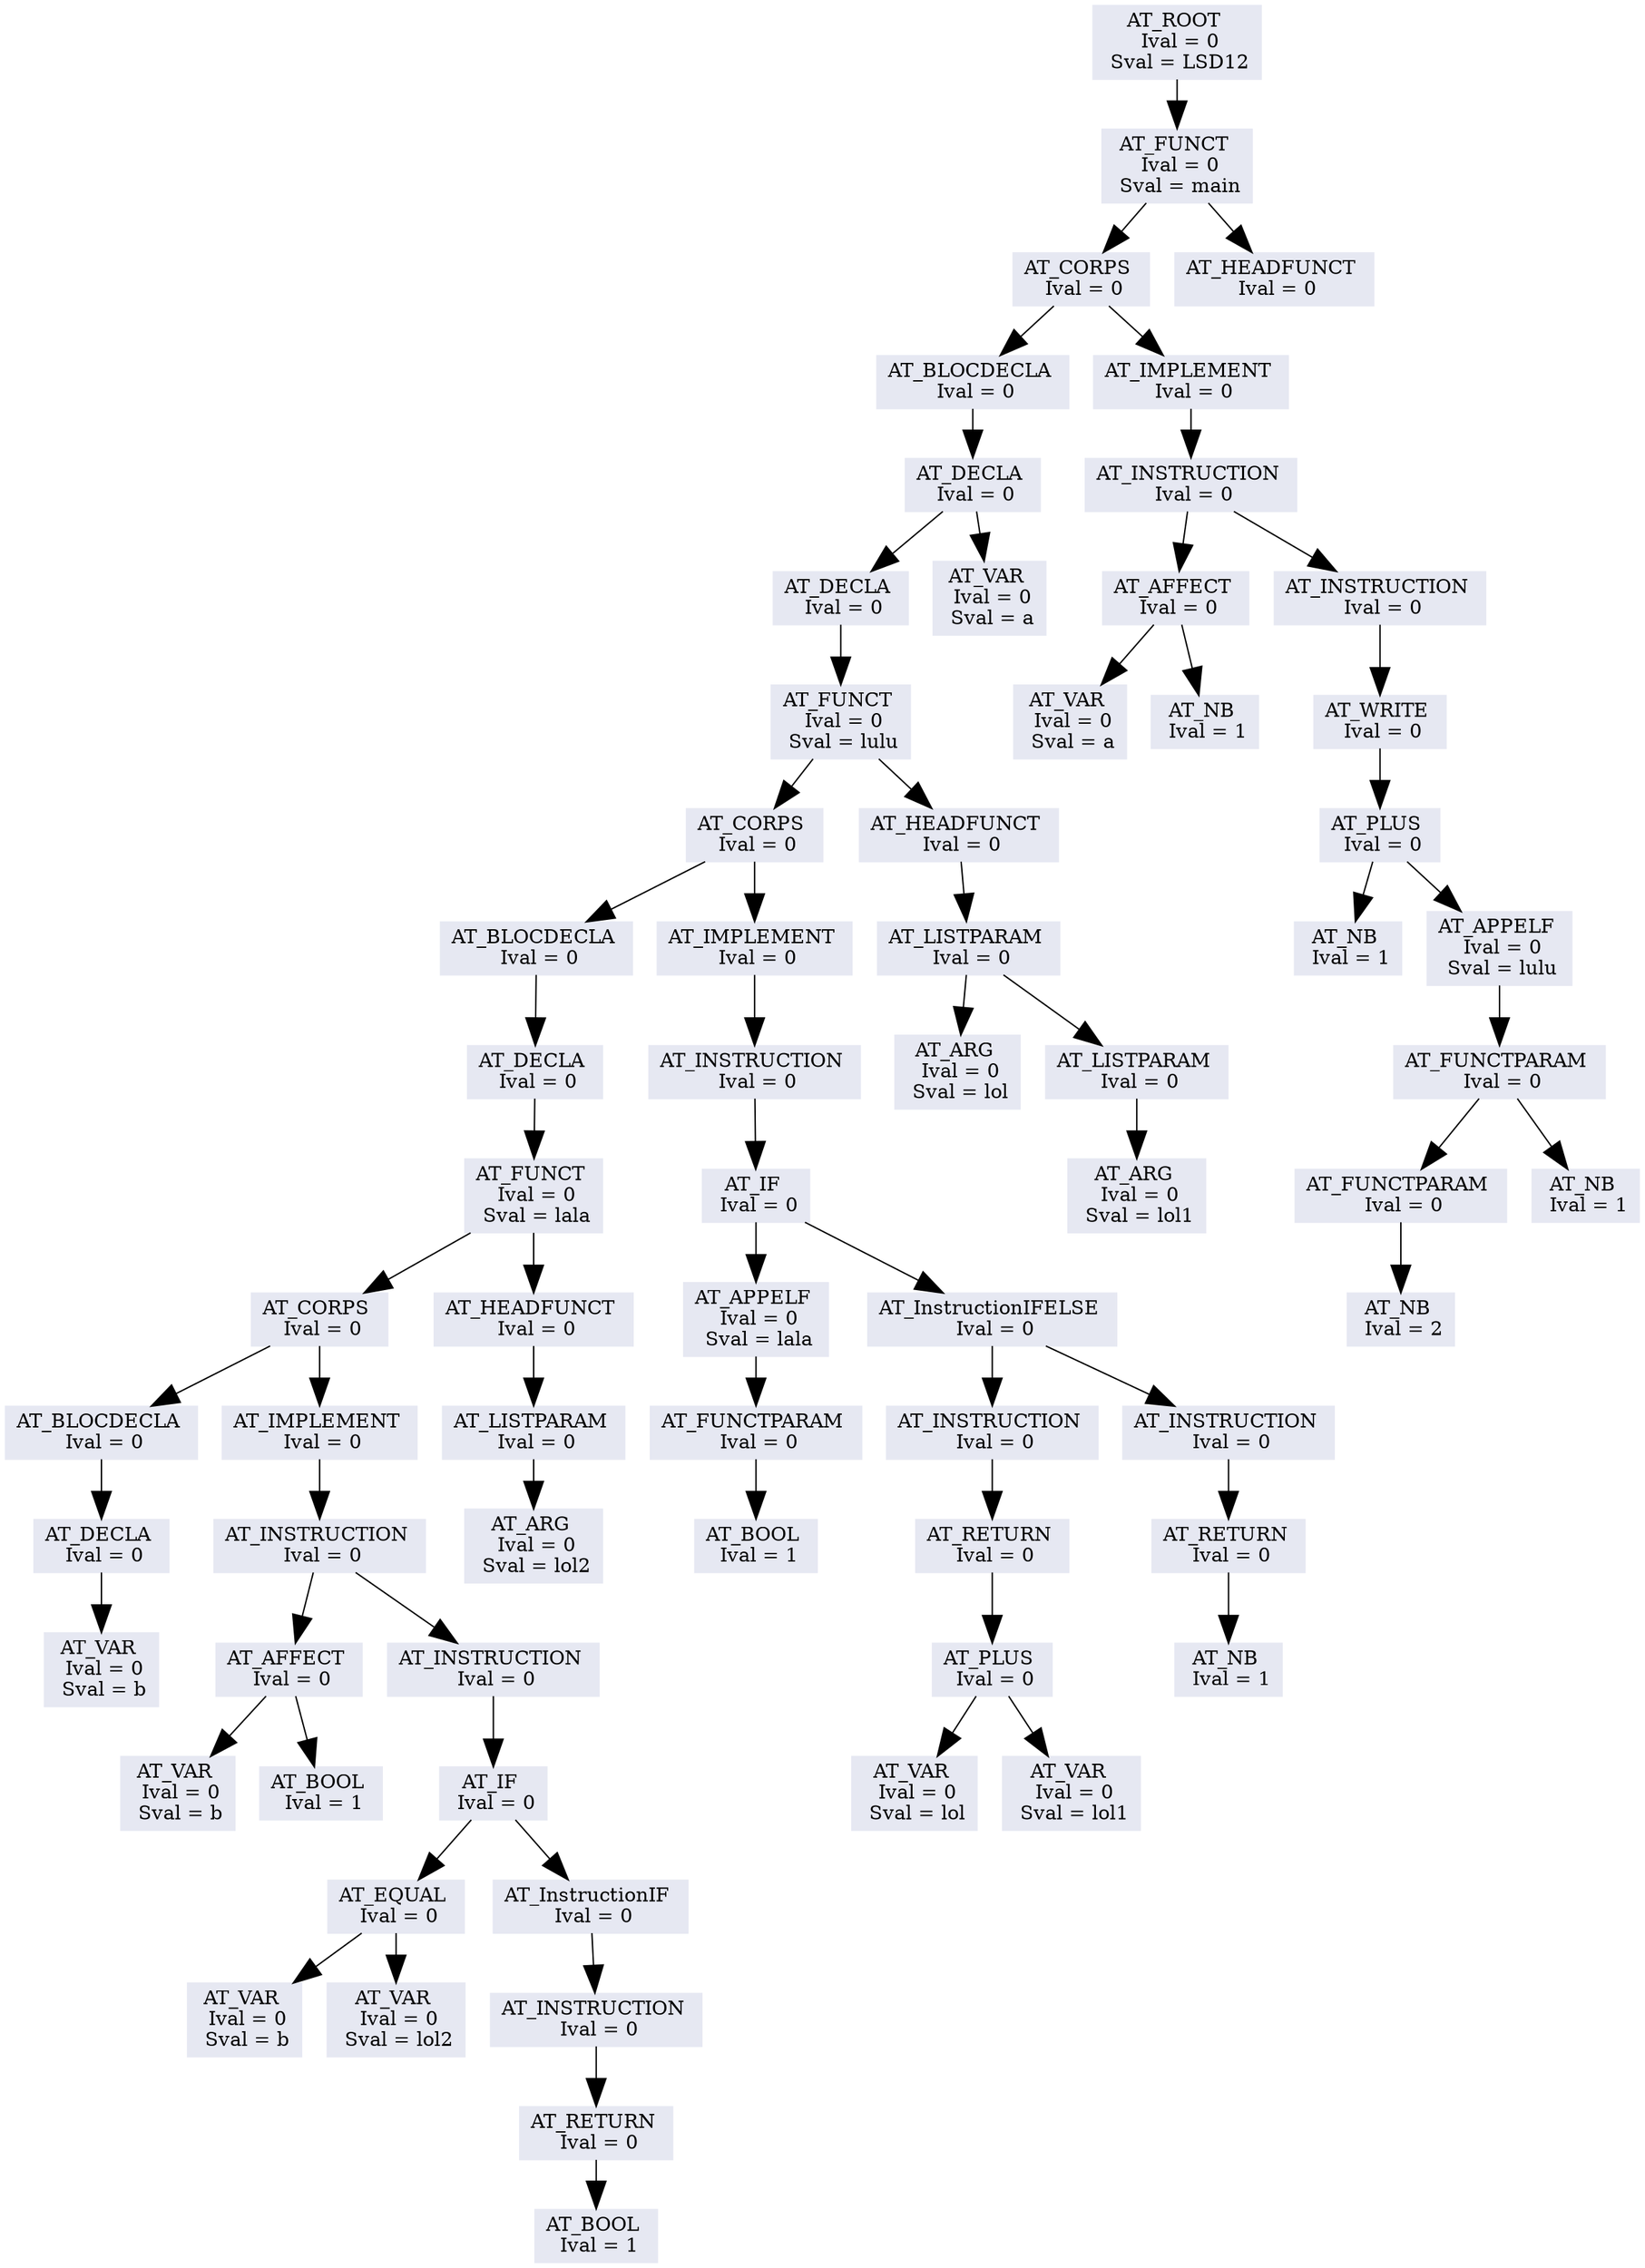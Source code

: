 //dot -Tjpg -oArbreGraph.jpg ArbreGraph.dot
digraph LSD12{
	bgcolor=white
	node [color="#9DACBF", fontcolor="#000000", style=filled];
	edge [arrowsize=2, color="#000000"];

// A remplacer avec ce qu'il y a entre ";*** BEGIN printTreeGraphViz(..) +locations ***" et ";*** END printTreeGraphViz(..) +locations ***"

"0x91829c8";
"0x91829c8"[shape=box, color="#e6e8f2", fontcolor="#000000",label="AT_ROOT \n Ival = 0\n Sval = LSD12"];
"0x91829c8" -> "0x91829a8";
"0x91829a8"[shape=box, color="#e6e8f2", fontcolor="#000000",label="AT_FUNCT \n Ival = 0\n Sval = main"];
"0x91829a8" -> "0x9182988";
"0x91829a8" -> "0x9182078";
"0x9182988"[shape=box, color="#e6e8f2", fontcolor="#000000",label="AT_CORPS \n Ival = 0"];
"0x9182988" -> "0x9182788";
"0x9182988" -> "0x9182968";
"0x9182788"[shape=box, color="#e6e8f2", fontcolor="#000000",label="AT_BLOCDECLA \n Ival = 0"];
"0x9182788" -> "0x9182768";
"0x9182768"[shape=box, color="#e6e8f2", fontcolor="#000000",label="AT_DECLA \n Ival = 0"];
"0x9182768" -> "0x9182748";
"0x9182768" -> "0x91820a8";
"0x9182748"[shape=box, color="#e6e8f2", fontcolor="#000000",label="AT_DECLA \n Ival = 0"];
"0x9182748" -> "0x9182728";
"0x9182728"[shape=box, color="#e6e8f2", fontcolor="#000000",label="AT_FUNCT \n Ival = 0\n Sval = lulu"];
"0x9182728" -> "0x9182708";
"0x9182728" -> "0x9182178";
"0x9182708"[shape=box, color="#e6e8f2", fontcolor="#000000",label="AT_CORPS \n Ival = 0"];
"0x9182708" -> "0x91824d8";
"0x9182708" -> "0x91826e8";
"0x91824d8"[shape=box, color="#e6e8f2", fontcolor="#000000",label="AT_BLOCDECLA \n Ival = 0"];
"0x91824d8" -> "0x91824b8";
"0x91824b8"[shape=box, color="#e6e8f2", fontcolor="#000000",label="AT_DECLA \n Ival = 0"];
"0x91824b8" -> "0x9182498";
"0x9182498"[shape=box, color="#e6e8f2", fontcolor="#000000",label="AT_FUNCT \n Ival = 0\n Sval = lala"];
"0x9182498" -> "0x9182478";
"0x9182498" -> "0x91821f8";
"0x9182478"[shape=box, color="#e6e8f2", fontcolor="#000000",label="AT_CORPS \n Ival = 0"];
"0x9182478" -> "0x9182268";
"0x9182478" -> "0x9182458";
"0x9182268"[shape=box, color="#e6e8f2", fontcolor="#000000",label="AT_BLOCDECLA \n Ival = 0"];
"0x9182268" -> "0x9182248";
"0x9182248"[shape=box, color="#e6e8f2", fontcolor="#000000",label="AT_DECLA \n Ival = 0"];
"0x9182248" -> "0x9182228";
"0x9182228"[shape=box, color="#e6e8f2", fontcolor="#000000",label="AT_VAR \n Ival = 0\n Sval = b"];
"0x9182458"[shape=box, color="#e6e8f2", fontcolor="#000000",label="AT_IMPLEMENT \n Ival = 0"];
"0x9182458" -> "0x9182438";
"0x9182438"[shape=box, color="#e6e8f2", fontcolor="#000000",label="AT_INSTRUCTION \n Ival = 0"];
"0x9182438" -> "0x91822d8";
"0x9182438" -> "0x9182418";
"0x91822d8"[shape=box, color="#e6e8f2", fontcolor="#000000",label="AT_AFFECT \n Ival = 0"];
"0x91822d8" -> "0x9182298";
"0x91822d8" -> "0x91822b8";
"0x9182298"[shape=box, color="#e6e8f2", fontcolor="#000000",label="AT_VAR \n Ival = 0\n Sval = b"];
"0x91822b8"[shape=box, color="#e6e8f2", fontcolor="#000000",label="AT_BOOL \n Ival = 1"];
"0x9182418"[shape=box, color="#e6e8f2", fontcolor="#000000",label="AT_INSTRUCTION \n Ival = 0"];
"0x9182418" -> "0x91823f8";
"0x91823f8"[shape=box, color="#e6e8f2", fontcolor="#000000",label="AT_IF \n Ival = 0"];
"0x91823f8" -> "0x9182358";
"0x91823f8" -> "0x91823d8";
"0x9182358"[shape=box, color="#e6e8f2", fontcolor="#000000",label="AT_EQUAL \n Ival = 0"];
"0x9182358" -> "0x9182308";
"0x9182358" -> "0x9182338";
"0x9182308"[shape=box, color="#e6e8f2", fontcolor="#000000",label="AT_VAR \n Ival = 0\n Sval = b"];
"0x9182338"[shape=box, color="#e6e8f2", fontcolor="#000000",label="AT_VAR \n Ival = 0\n Sval = lol2"];
"0x91823d8"[shape=box, color="#e6e8f2", fontcolor="#000000",label="AT_InstructionIF \n Ival = 0"];
"0x91823d8" -> "0x91823b8";
"0x91823b8"[shape=box, color="#e6e8f2", fontcolor="#000000",label="AT_INSTRUCTION \n Ival = 0"];
"0x91823b8" -> "0x9182398";
"0x9182398"[shape=box, color="#e6e8f2", fontcolor="#000000",label="AT_RETURN \n Ival = 0"];
"0x9182398" -> "0x9182378";
"0x9182378"[shape=box, color="#e6e8f2", fontcolor="#000000",label="AT_BOOL \n Ival = 1"];
"0x91821f8"[shape=box, color="#e6e8f2", fontcolor="#000000",label="AT_HEADFUNCT \n Ival = 0"];
"0x91821f8" -> "0x91821d8";
"0x91821d8"[shape=box, color="#e6e8f2", fontcolor="#000000",label="AT_LISTPARAM \n Ival = 0"];
"0x91821d8" -> "0x91821b8";
"0x91821b8"[shape=box, color="#e6e8f2", fontcolor="#000000",label="AT_ARG \n Ival = 0\n Sval = lol2"];
"0x91826e8"[shape=box, color="#e6e8f2", fontcolor="#000000",label="AT_IMPLEMENT \n Ival = 0"];
"0x91826e8" -> "0x91826c8";
"0x91826c8"[shape=box, color="#e6e8f2", fontcolor="#000000",label="AT_INSTRUCTION \n Ival = 0"];
"0x91826c8" -> "0x91826a8";
"0x91826a8"[shape=box, color="#e6e8f2", fontcolor="#000000",label="AT_IF \n Ival = 0"];
"0x91826a8" -> "0x9182548";
"0x91826a8" -> "0x9182688";
"0x9182548"[shape=box, color="#e6e8f2", fontcolor="#000000",label="AT_APPELF \n Ival = 0\n Sval = lala"];
"0x9182548" -> "0x9182528";
"0x9182528"[shape=box, color="#e6e8f2", fontcolor="#000000",label="AT_FUNCTPARAM \n Ival = 0"];
"0x9182528" -> "0x9182508";
"0x9182508"[shape=box, color="#e6e8f2", fontcolor="#000000",label="AT_BOOL \n Ival = 1"];
"0x9182688"[shape=box, color="#e6e8f2", fontcolor="#000000",label="AT_InstructionIFELSE \n Ival = 0"];
"0x9182688" -> "0x9182608";
"0x9182688" -> "0x9182668";
"0x9182608"[shape=box, color="#e6e8f2", fontcolor="#000000",label="AT_INSTRUCTION \n Ival = 0"];
"0x9182608" -> "0x91825e8";
"0x91825e8"[shape=box, color="#e6e8f2", fontcolor="#000000",label="AT_RETURN \n Ival = 0"];
"0x91825e8" -> "0x91825c8";
"0x91825c8"[shape=box, color="#e6e8f2", fontcolor="#000000",label="AT_PLUS \n Ival = 0"];
"0x91825c8" -> "0x9182578";
"0x91825c8" -> "0x91825a8";
"0x9182578"[shape=box, color="#e6e8f2", fontcolor="#000000",label="AT_VAR \n Ival = 0\n Sval = lol"];
"0x91825a8"[shape=box, color="#e6e8f2", fontcolor="#000000",label="AT_VAR \n Ival = 0\n Sval = lol1"];
"0x9182668"[shape=box, color="#e6e8f2", fontcolor="#000000",label="AT_INSTRUCTION \n Ival = 0"];
"0x9182668" -> "0x9182648";
"0x9182648"[shape=box, color="#e6e8f2", fontcolor="#000000",label="AT_RETURN \n Ival = 0"];
"0x9182648" -> "0x9182628";
"0x9182628"[shape=box, color="#e6e8f2", fontcolor="#000000",label="AT_NB \n Ival = 1"];
"0x9182178"[shape=box, color="#e6e8f2", fontcolor="#000000",label="AT_HEADFUNCT \n Ival = 0"];
"0x9182178" -> "0x9182158";
"0x9182158"[shape=box, color="#e6e8f2", fontcolor="#000000",label="AT_LISTPARAM \n Ival = 0"];
"0x9182158" -> "0x91820e8";
"0x9182158" -> "0x9182138";
"0x91820e8"[shape=box, color="#e6e8f2", fontcolor="#000000",label="AT_ARG \n Ival = 0\n Sval = lol"];
"0x9182138"[shape=box, color="#e6e8f2", fontcolor="#000000",label="AT_LISTPARAM \n Ival = 0"];
"0x9182138" -> "0x9182118";
"0x9182118"[shape=box, color="#e6e8f2", fontcolor="#000000",label="AT_ARG \n Ival = 0\n Sval = lol1"];
"0x91820a8"[shape=box, color="#e6e8f2", fontcolor="#000000",label="AT_VAR \n Ival = 0\n Sval = a"];
"0x9182968"[shape=box, color="#e6e8f2", fontcolor="#000000",label="AT_IMPLEMENT \n Ival = 0"];
"0x9182968" -> "0x9182948";
"0x9182948"[shape=box, color="#e6e8f2", fontcolor="#000000",label="AT_INSTRUCTION \n Ival = 0"];
"0x9182948" -> "0x91827f8";
"0x9182948" -> "0x9182928";
"0x91827f8"[shape=box, color="#e6e8f2", fontcolor="#000000",label="AT_AFFECT \n Ival = 0"];
"0x91827f8" -> "0x91827b8";
"0x91827f8" -> "0x91827d8";
"0x91827b8"[shape=box, color="#e6e8f2", fontcolor="#000000",label="AT_VAR \n Ival = 0\n Sval = a"];
"0x91827d8"[shape=box, color="#e6e8f2", fontcolor="#000000",label="AT_NB \n Ival = 1"];
"0x9182928"[shape=box, color="#e6e8f2", fontcolor="#000000",label="AT_INSTRUCTION \n Ival = 0"];
"0x9182928" -> "0x9182908";
"0x9182908"[shape=box, color="#e6e8f2", fontcolor="#000000",label="AT_WRITE \n Ival = 0"];
"0x9182908" -> "0x91828e8";
"0x91828e8"[shape=box, color="#e6e8f2", fontcolor="#000000",label="AT_PLUS \n Ival = 0"];
"0x91828e8" -> "0x9182818";
"0x91828e8" -> "0x91828c8";
"0x9182818"[shape=box, color="#e6e8f2", fontcolor="#000000",label="AT_NB \n Ival = 1"];
"0x91828c8"[shape=box, color="#e6e8f2", fontcolor="#000000",label="AT_APPELF \n Ival = 0\n Sval = lulu"];
"0x91828c8" -> "0x91828a8";
"0x91828a8"[shape=box, color="#e6e8f2", fontcolor="#000000",label="AT_FUNCTPARAM \n Ival = 0"];
"0x91828a8" -> "0x9182888";
"0x91828a8" -> "0x9182848";
"0x9182888"[shape=box, color="#e6e8f2", fontcolor="#000000",label="AT_FUNCTPARAM \n Ival = 0"];
"0x9182888" -> "0x9182868";
"0x9182868"[shape=box, color="#e6e8f2", fontcolor="#000000",label="AT_NB \n Ival = 2"];
"0x9182848"[shape=box, color="#e6e8f2", fontcolor="#000000",label="AT_NB \n Ival = 1"];
"0x9182078"[shape=box, color="#e6e8f2", fontcolor="#000000",label="AT_HEADFUNCT \n Ival = 0"];

}
